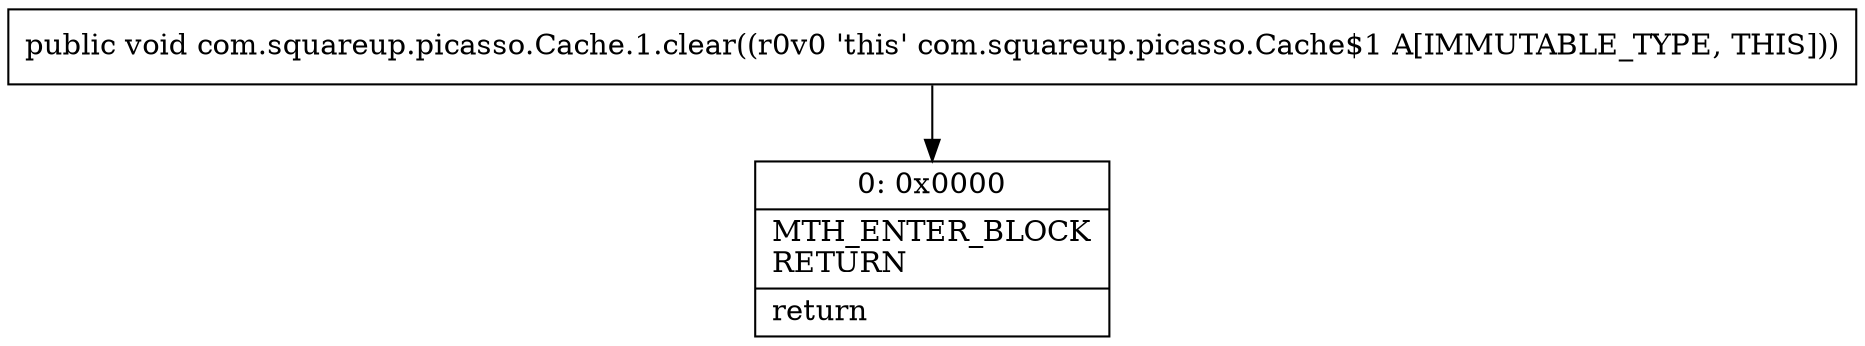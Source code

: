 digraph "CFG forcom.squareup.picasso.Cache.1.clear()V" {
Node_0 [shape=record,label="{0\:\ 0x0000|MTH_ENTER_BLOCK\lRETURN\l|return\l}"];
MethodNode[shape=record,label="{public void com.squareup.picasso.Cache.1.clear((r0v0 'this' com.squareup.picasso.Cache$1 A[IMMUTABLE_TYPE, THIS])) }"];
MethodNode -> Node_0;
}

